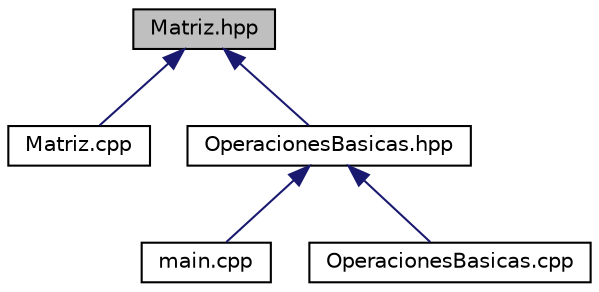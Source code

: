 digraph "Matriz.hpp"
{
 // LATEX_PDF_SIZE
  edge [fontname="Helvetica",fontsize="10",labelfontname="Helvetica",labelfontsize="10"];
  node [fontname="Helvetica",fontsize="10",shape=record];
  Node1 [label="Matriz.hpp",height=0.2,width=0.4,color="black", fillcolor="grey75", style="filled", fontcolor="black",tooltip="Archivo de cabecera de la clase Matriz."];
  Node1 -> Node2 [dir="back",color="midnightblue",fontsize="10",style="solid",fontname="Helvetica"];
  Node2 [label="Matriz.cpp",height=0.2,width=0.4,color="black", fillcolor="white", style="filled",URL="$_matriz_8cpp.html",tooltip="Implementación de la clase Matriz."];
  Node1 -> Node3 [dir="back",color="midnightblue",fontsize="10",style="solid",fontname="Helvetica"];
  Node3 [label="OperacionesBasicas.hpp",height=0.2,width=0.4,color="black", fillcolor="white", style="filled",URL="$_operaciones_basicas_8hpp.html",tooltip="Declaración de la clase OperacionesBasicas."];
  Node3 -> Node4 [dir="back",color="midnightblue",fontsize="10",style="solid",fontname="Helvetica"];
  Node4 [label="main.cpp",height=0.2,width=0.4,color="black", fillcolor="white", style="filled",URL="$main_8cpp.html",tooltip="Archivo principal del programa."];
  Node3 -> Node5 [dir="back",color="midnightblue",fontsize="10",style="solid",fontname="Helvetica"];
  Node5 [label="OperacionesBasicas.cpp",height=0.2,width=0.4,color="black", fillcolor="white", style="filled",URL="$_operaciones_basicas_8cpp.html",tooltip="Implementación de la clase OperacionesBasicas."];
}
